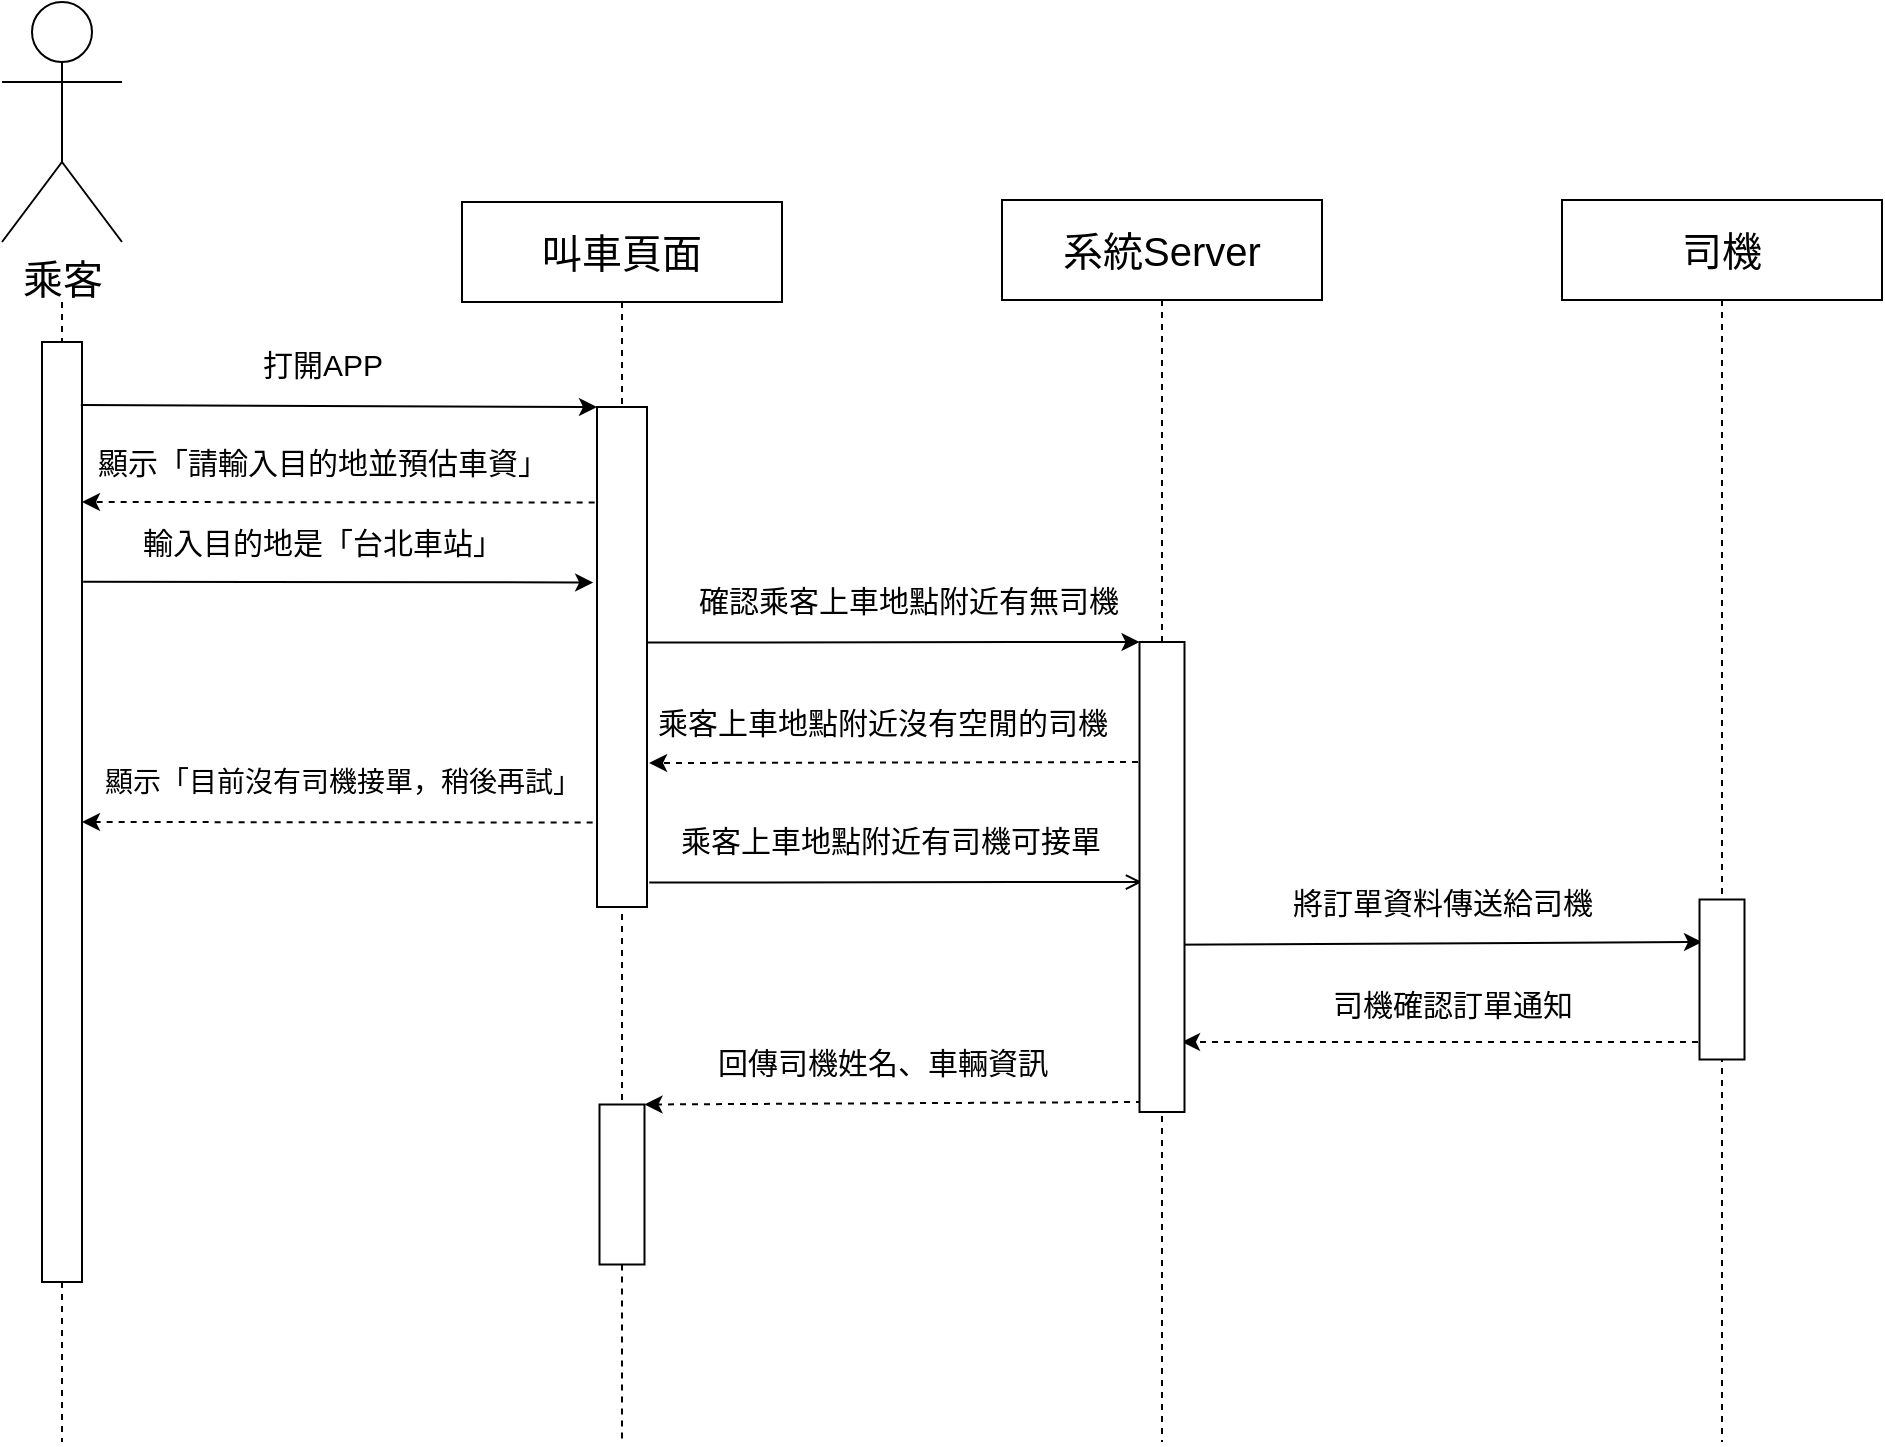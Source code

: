 <mxfile>
    <diagram id="WW1pX3kL8ORHpvGpDJ_V" name="第1頁">
        <mxGraphModel dx="1221" dy="791" grid="1" gridSize="10" guides="1" tooltips="1" connect="1" arrows="1" fold="1" page="1" pageScale="1" pageWidth="1169" pageHeight="827" math="0" shadow="0">
            <root>
                <mxCell id="0"/>
                <mxCell id="1" parent="0"/>
                <mxCell id="3" style="edgeStyle=none;html=1;fontSize=20;dashed=1;endArrow=none;endFill=0;startArrow=none;" edge="1" parent="1" source="13">
                    <mxGeometry relative="1" as="geometry">
                        <mxPoint x="120" y="730" as="targetPoint"/>
                        <mxPoint x="120" y="160" as="sourcePoint"/>
                    </mxGeometry>
                </mxCell>
                <mxCell id="4" style="edgeStyle=none;html=1;fontSize=20;dashed=1;endArrow=none;endFill=0;startArrow=none;" edge="1" parent="1" source="44">
                    <mxGeometry relative="1" as="geometry">
                        <mxPoint x="400" y="730" as="targetPoint"/>
                    </mxGeometry>
                </mxCell>
                <mxCell id="5" value="&lt;span style=&quot;font-size: 20px;&quot;&gt;叫車頁面&lt;/span&gt;" style="rounded=0;whiteSpace=wrap;html=1;" vertex="1" parent="1">
                    <mxGeometry x="320" y="110" width="160" height="50" as="geometry"/>
                </mxCell>
                <mxCell id="6" style="edgeStyle=none;html=1;fontSize=20;dashed=1;endArrow=none;endFill=0;" edge="1" parent="1" source="7">
                    <mxGeometry relative="1" as="geometry">
                        <mxPoint x="670" y="730" as="targetPoint"/>
                    </mxGeometry>
                </mxCell>
                <mxCell id="7" value="&lt;span style=&quot;font-size: 20px;&quot;&gt;系統Server&lt;/span&gt;" style="rounded=0;whiteSpace=wrap;html=1;" vertex="1" parent="1">
                    <mxGeometry x="590" y="109" width="160" height="50" as="geometry"/>
                </mxCell>
                <mxCell id="8" style="edgeStyle=none;html=1;fontSize=20;dashed=1;endArrow=none;endFill=0;" edge="1" parent="1" source="9">
                    <mxGeometry relative="1" as="geometry">
                        <mxPoint x="950" y="730" as="targetPoint"/>
                    </mxGeometry>
                </mxCell>
                <mxCell id="9" value="&lt;span style=&quot;font-size: 20px;&quot;&gt;司機&lt;/span&gt;" style="rounded=0;whiteSpace=wrap;html=1;" vertex="1" parent="1">
                    <mxGeometry x="870" y="109" width="160" height="50" as="geometry"/>
                </mxCell>
                <mxCell id="10" value="乘客" style="shape=umlActor;verticalLabelPosition=bottom;verticalAlign=top;html=1;outlineConnect=0;fontSize=20;" vertex="1" parent="1">
                    <mxGeometry x="90" y="10" width="60" height="120" as="geometry"/>
                </mxCell>
                <mxCell id="14" value="" style="edgeStyle=none;html=1;fontSize=20;dashed=1;endArrow=none;endFill=0;" edge="1" parent="1" target="13">
                    <mxGeometry relative="1" as="geometry">
                        <mxPoint x="120" y="720" as="targetPoint"/>
                        <mxPoint x="120" y="160" as="sourcePoint"/>
                    </mxGeometry>
                </mxCell>
                <mxCell id="13" value="" style="rounded=0;whiteSpace=wrap;html=1;fontSize=20;" vertex="1" parent="1">
                    <mxGeometry x="110" y="180" width="20" height="470" as="geometry"/>
                </mxCell>
                <mxCell id="15" value="" style="endArrow=classic;html=1;fontSize=20;exitX=0.971;exitY=0.067;exitDx=0;exitDy=0;exitPerimeter=0;endFill=1;entryX=0;entryY=1;entryDx=0;entryDy=0;" edge="1" parent="1" source="13" target="43">
                    <mxGeometry width="50" height="50" relative="1" as="geometry">
                        <mxPoint x="350" y="440" as="sourcePoint"/>
                        <mxPoint x="380" y="240" as="targetPoint"/>
                    </mxGeometry>
                </mxCell>
                <mxCell id="16" value="打開APP" style="edgeLabel;html=1;align=center;verticalAlign=middle;resizable=0;points=[];fontSize=15;" vertex="1" connectable="0" parent="15">
                    <mxGeometry x="-0.066" y="2" relative="1" as="geometry">
                        <mxPoint y="-19" as="offset"/>
                    </mxGeometry>
                </mxCell>
                <mxCell id="17" value="" style="endArrow=classic;html=1;fontSize=20;dashed=1;exitX=0.191;exitY=1.047;exitDx=0;exitDy=0;exitPerimeter=0;" edge="1" parent="1" source="43">
                    <mxGeometry width="50" height="50" relative="1" as="geometry">
                        <mxPoint x="380" y="280" as="sourcePoint"/>
                        <mxPoint x="130" y="260" as="targetPoint"/>
                    </mxGeometry>
                </mxCell>
                <mxCell id="18" value="顯示「請輸入目的地並預估車資」" style="edgeLabel;html=1;align=center;verticalAlign=middle;resizable=0;points=[];fontSize=15;" vertex="1" connectable="0" parent="1">
                    <mxGeometry x="250.0" y="239.995" as="geometry"/>
                </mxCell>
                <mxCell id="19" value="" style="endArrow=classic;html=1;fontSize=20;exitX=1.03;exitY=0.255;exitDx=0;exitDy=0;endFill=1;entryX=0.351;entryY=1.077;entryDx=0;entryDy=0;entryPerimeter=0;exitPerimeter=0;" edge="1" parent="1" source="13" target="43">
                    <mxGeometry width="50" height="50" relative="1" as="geometry">
                        <mxPoint x="130.0" y="321.36" as="sourcePoint"/>
                        <mxPoint x="380" y="320" as="targetPoint"/>
                    </mxGeometry>
                </mxCell>
                <mxCell id="20" value="輸入目的地是「台北車站」" style="edgeLabel;html=1;align=center;verticalAlign=middle;resizable=0;points=[];fontSize=15;" vertex="1" connectable="0" parent="19">
                    <mxGeometry x="-0.066" y="2" relative="1" as="geometry">
                        <mxPoint y="-18" as="offset"/>
                    </mxGeometry>
                </mxCell>
                <mxCell id="21" value="" style="endArrow=classic;html=1;fontSize=20;endFill=1;exitX=0.471;exitY=0.008;exitDx=0;exitDy=0;exitPerimeter=0;entryX=0;entryY=1;entryDx=0;entryDy=0;" edge="1" parent="1" source="43" target="46">
                    <mxGeometry width="50" height="50" relative="1" as="geometry">
                        <mxPoint x="420" y="340" as="sourcePoint"/>
                        <mxPoint x="667.2" y="340" as="targetPoint"/>
                    </mxGeometry>
                </mxCell>
                <mxCell id="22" value="確認乘客上車地點附近有無司機" style="edgeLabel;html=1;align=center;verticalAlign=middle;resizable=0;points=[];fontSize=15;" vertex="1" connectable="0" parent="21">
                    <mxGeometry x="-0.066" y="2" relative="1" as="geometry">
                        <mxPoint x="15" y="-19" as="offset"/>
                    </mxGeometry>
                </mxCell>
                <mxCell id="24" value="" style="endArrow=classic;html=1;fontSize=20;exitX=1.14;exitY=0.118;exitDx=0;exitDy=0;exitPerimeter=0;endFill=1;" edge="1" parent="1">
                    <mxGeometry width="50" height="50" relative="1" as="geometry">
                        <mxPoint x="670" y="481.36" as="sourcePoint"/>
                        <mxPoint x="940" y="480" as="targetPoint"/>
                    </mxGeometry>
                </mxCell>
                <mxCell id="25" value="將訂單資料傳送給司機" style="edgeLabel;html=1;align=center;verticalAlign=middle;resizable=0;points=[];fontSize=15;" vertex="1" connectable="0" parent="24">
                    <mxGeometry x="-0.066" y="2" relative="1" as="geometry">
                        <mxPoint x="14" y="-19" as="offset"/>
                    </mxGeometry>
                </mxCell>
                <mxCell id="33" value="乘客上車地點附近沒有空閒的司機" style="edgeLabel;html=1;align=center;verticalAlign=middle;resizable=0;points=[];fontSize=15;" vertex="1" connectable="0" parent="1">
                    <mxGeometry x="530.0" y="369.996" as="geometry"/>
                </mxCell>
                <mxCell id="34" value="" style="endArrow=classic;html=1;fontSize=20;entryX=1;entryY=0.192;entryDx=0;entryDy=0;entryPerimeter=0;dashed=1;exitX=0.831;exitY=1.087;exitDx=0;exitDy=0;exitPerimeter=0;" edge="1" parent="1" source="43">
                    <mxGeometry width="50" height="50" relative="1" as="geometry">
                        <mxPoint x="380" y="420" as="sourcePoint"/>
                        <mxPoint x="130" y="420" as="targetPoint"/>
                    </mxGeometry>
                </mxCell>
                <mxCell id="35" value="" style="endArrow=classic;html=1;fontSize=20;dashed=1;entryX=0.712;entryY=-0.042;entryDx=0;entryDy=0;entryPerimeter=0;" edge="1" parent="1" target="43">
                    <mxGeometry width="50" height="50" relative="1" as="geometry">
                        <mxPoint x="670" y="390" as="sourcePoint"/>
                        <mxPoint x="420" y="390" as="targetPoint"/>
                    </mxGeometry>
                </mxCell>
                <mxCell id="36" value="顯示「目前沒有司機接單，稍後再試」" style="edgeLabel;html=1;align=center;verticalAlign=middle;resizable=0;points=[];fontSize=14;" vertex="1" connectable="0" parent="1">
                    <mxGeometry x="260.0" y="399.995" as="geometry"/>
                </mxCell>
                <mxCell id="37" value="" style="endArrow=open;html=1;fontSize=20;endFill=0;exitX=0.951;exitY=-0.046;exitDx=0;exitDy=0;exitPerimeter=0;" edge="1" parent="1" source="43">
                    <mxGeometry width="50" height="50" relative="1" as="geometry">
                        <mxPoint x="420" y="450" as="sourcePoint"/>
                        <mxPoint x="660" y="450" as="targetPoint"/>
                    </mxGeometry>
                </mxCell>
                <mxCell id="38" value="乘客上車地點附近有司機可接單" style="edgeLabel;html=1;align=center;verticalAlign=middle;resizable=0;points=[];fontSize=15;" vertex="1" connectable="0" parent="37">
                    <mxGeometry x="-0.066" y="2" relative="1" as="geometry">
                        <mxPoint x="5" y="-19" as="offset"/>
                    </mxGeometry>
                </mxCell>
                <mxCell id="39" value="" style="endArrow=classic;html=1;fontSize=20;dashed=1;" edge="1" parent="1">
                    <mxGeometry width="50" height="50" relative="1" as="geometry">
                        <mxPoint x="950" y="530" as="sourcePoint"/>
                        <mxPoint x="680" y="530" as="targetPoint"/>
                    </mxGeometry>
                </mxCell>
                <mxCell id="40" value="司機確認訂單通知" style="edgeLabel;html=1;align=center;verticalAlign=middle;resizable=0;points=[];fontSize=15;" vertex="1" connectable="0" parent="1">
                    <mxGeometry x="840.0" y="509.996" as="geometry">
                        <mxPoint x="-25" y="1" as="offset"/>
                    </mxGeometry>
                </mxCell>
                <mxCell id="41" value="" style="endArrow=classic;html=1;fontSize=20;dashed=1;entryX=0;entryY=0;entryDx=0;entryDy=0;" edge="1" parent="1" target="44">
                    <mxGeometry width="50" height="50" relative="1" as="geometry">
                        <mxPoint x="660" y="560" as="sourcePoint"/>
                        <mxPoint x="410" y="560" as="targetPoint"/>
                    </mxGeometry>
                </mxCell>
                <mxCell id="42" value="回傳司機姓名、車輛資訊" style="edgeLabel;html=1;align=center;verticalAlign=middle;resizable=0;points=[];fontSize=15;" vertex="1" connectable="0" parent="1">
                    <mxGeometry x="530.0" y="539.996" as="geometry"/>
                </mxCell>
                <mxCell id="45" value="" style="edgeStyle=none;html=1;fontSize=20;dashed=1;endArrow=none;endFill=0;" edge="1" parent="1" source="5" target="44">
                    <mxGeometry relative="1" as="geometry">
                        <mxPoint x="400" y="730" as="targetPoint"/>
                        <mxPoint x="400" y="160" as="sourcePoint"/>
                    </mxGeometry>
                </mxCell>
                <mxCell id="44" value="" style="rounded=0;whiteSpace=wrap;html=1;fontSize=14;fillColor=default;rotation=90;" vertex="1" parent="1">
                    <mxGeometry x="360" y="590" width="80" height="22.5" as="geometry"/>
                </mxCell>
                <mxCell id="46" value="" style="rounded=0;whiteSpace=wrap;html=1;fontSize=14;fillColor=default;rotation=90;" vertex="1" parent="1">
                    <mxGeometry x="552.5" y="436.25" width="235" height="22.5" as="geometry"/>
                </mxCell>
                <mxCell id="43" value="" style="rounded=0;whiteSpace=wrap;html=1;fontSize=14;fillColor=default;rotation=90;" vertex="1" parent="1">
                    <mxGeometry x="275" y="325" width="250" height="25" as="geometry"/>
                </mxCell>
                <mxCell id="48" value="" style="rounded=0;whiteSpace=wrap;html=1;fontSize=14;fillColor=default;rotation=90;" vertex="1" parent="1">
                    <mxGeometry x="910" y="487.5" width="80" height="22.5" as="geometry"/>
                </mxCell>
            </root>
        </mxGraphModel>
    </diagram>
</mxfile>